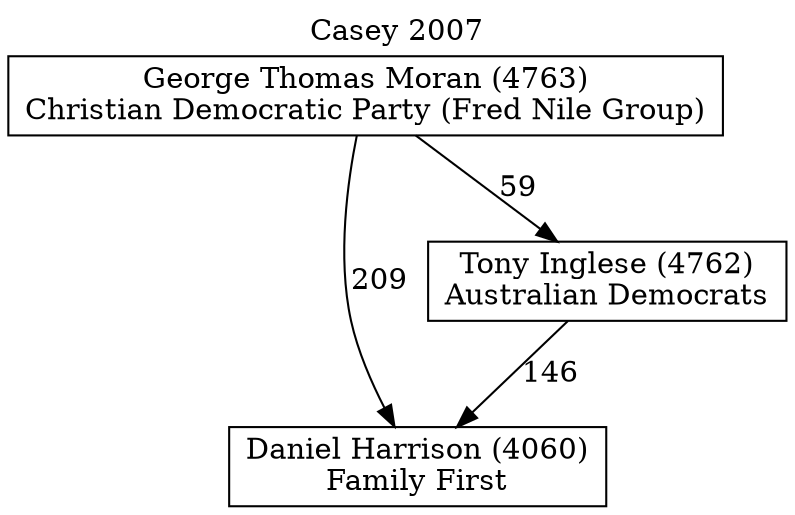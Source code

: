 // House preference flow
digraph "Daniel Harrison (4060)_Casey_2007" {
	graph [label="Casey 2007" labelloc=t mclimit=10]
	node [shape=box]
	"Daniel Harrison (4060)" [label="Daniel Harrison (4060)
Family First"]
	"Tony Inglese (4762)" [label="Tony Inglese (4762)
Australian Democrats"]
	"George Thomas Moran (4763)" [label="George Thomas Moran (4763)
Christian Democratic Party (Fred Nile Group)"]
	"Tony Inglese (4762)" -> "Daniel Harrison (4060)" [label=146]
	"George Thomas Moran (4763)" -> "Tony Inglese (4762)" [label=59]
	"George Thomas Moran (4763)" -> "Daniel Harrison (4060)" [label=209]
}
